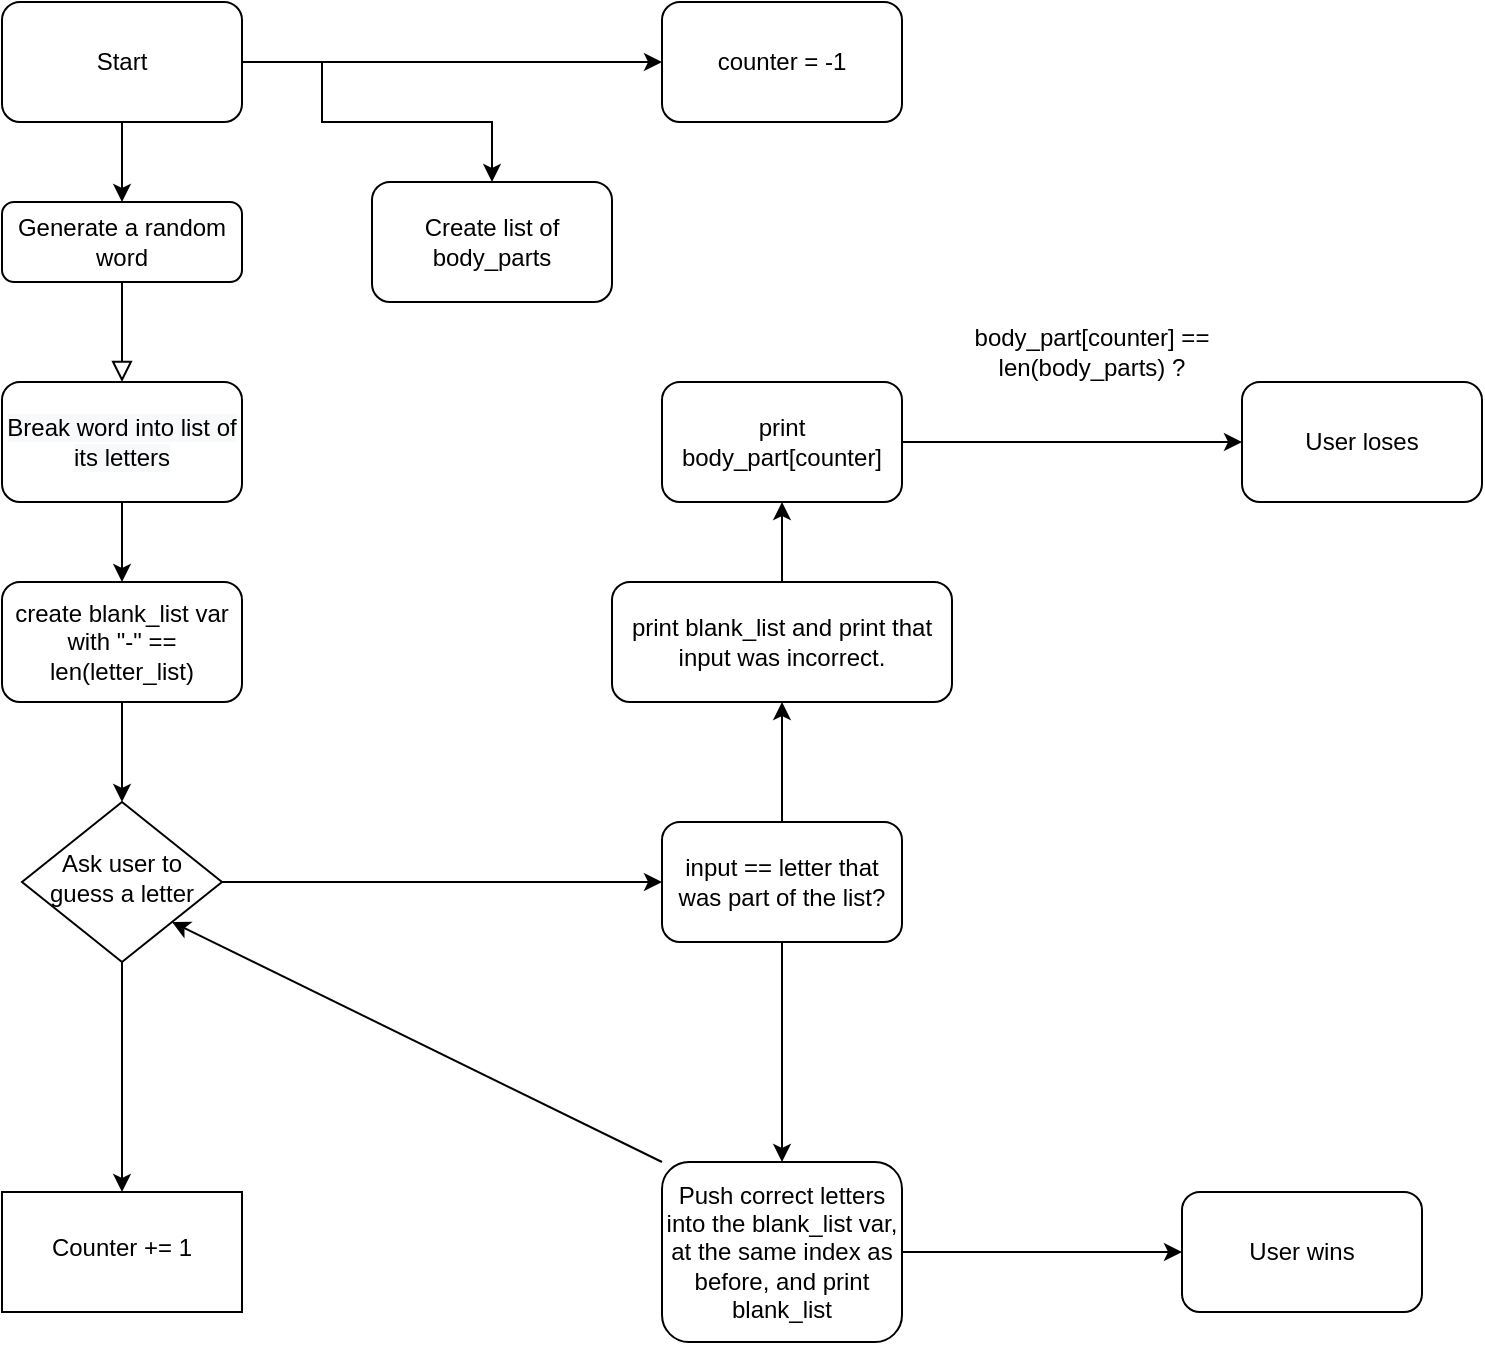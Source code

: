 <mxfile version="14.2.9" type="github">
  <diagram id="C5RBs43oDa-KdzZeNtuy" name="Page-1">
    <mxGraphModel dx="1261" dy="817" grid="1" gridSize="10" guides="1" tooltips="1" connect="1" arrows="1" fold="1" page="1" pageScale="1" pageWidth="827" pageHeight="1169" math="0" shadow="0">
      <root>
        <mxCell id="WIyWlLk6GJQsqaUBKTNV-0" />
        <mxCell id="WIyWlLk6GJQsqaUBKTNV-1" parent="WIyWlLk6GJQsqaUBKTNV-0" />
        <mxCell id="WIyWlLk6GJQsqaUBKTNV-2" value="" style="rounded=0;html=1;jettySize=auto;orthogonalLoop=1;fontSize=11;endArrow=block;endFill=0;endSize=8;strokeWidth=1;shadow=0;labelBackgroundColor=none;edgeStyle=orthogonalEdgeStyle;" parent="WIyWlLk6GJQsqaUBKTNV-1" source="WIyWlLk6GJQsqaUBKTNV-3" target="Ekvpqa2WfGJsFHqwHYWG-30" edge="1">
          <mxGeometry relative="1" as="geometry">
            <mxPoint x="220" y="170" as="targetPoint" />
            <Array as="points">
              <mxPoint x="120" y="160" />
              <mxPoint x="120" y="160" />
            </Array>
          </mxGeometry>
        </mxCell>
        <mxCell id="WIyWlLk6GJQsqaUBKTNV-3" value="Generate a random word" style="rounded=1;whiteSpace=wrap;html=1;fontSize=12;glass=0;strokeWidth=1;shadow=0;" parent="WIyWlLk6GJQsqaUBKTNV-1" vertex="1">
          <mxGeometry x="60" y="130" width="120" height="40" as="geometry" />
        </mxCell>
        <mxCell id="Ekvpqa2WfGJsFHqwHYWG-21" style="edgeStyle=orthogonalEdgeStyle;rounded=0;orthogonalLoop=1;jettySize=auto;html=1;" edge="1" parent="WIyWlLk6GJQsqaUBKTNV-1" source="WIyWlLk6GJQsqaUBKTNV-10" target="Ekvpqa2WfGJsFHqwHYWG-0">
          <mxGeometry relative="1" as="geometry" />
        </mxCell>
        <mxCell id="Ekvpqa2WfGJsFHqwHYWG-45" value="" style="edgeStyle=orthogonalEdgeStyle;rounded=0;orthogonalLoop=1;jettySize=auto;html=1;" edge="1" parent="WIyWlLk6GJQsqaUBKTNV-1" source="WIyWlLk6GJQsqaUBKTNV-10" target="Ekvpqa2WfGJsFHqwHYWG-44">
          <mxGeometry relative="1" as="geometry" />
        </mxCell>
        <mxCell id="WIyWlLk6GJQsqaUBKTNV-10" value="Ask user to guess a letter" style="rhombus;whiteSpace=wrap;html=1;shadow=0;fontFamily=Helvetica;fontSize=12;align=center;strokeWidth=1;spacing=6;spacingTop=-4;" parent="WIyWlLk6GJQsqaUBKTNV-1" vertex="1">
          <mxGeometry x="70" y="430" width="100" height="80" as="geometry" />
        </mxCell>
        <mxCell id="Ekvpqa2WfGJsFHqwHYWG-3" value="" style="edgeStyle=orthogonalEdgeStyle;rounded=0;orthogonalLoop=1;jettySize=auto;html=1;" edge="1" parent="WIyWlLk6GJQsqaUBKTNV-1" source="Ekvpqa2WfGJsFHqwHYWG-0" target="Ekvpqa2WfGJsFHqwHYWG-2">
          <mxGeometry relative="1" as="geometry" />
        </mxCell>
        <mxCell id="Ekvpqa2WfGJsFHqwHYWG-7" value="" style="edgeStyle=orthogonalEdgeStyle;rounded=0;orthogonalLoop=1;jettySize=auto;html=1;" edge="1" parent="WIyWlLk6GJQsqaUBKTNV-1" source="Ekvpqa2WfGJsFHqwHYWG-0" target="Ekvpqa2WfGJsFHqwHYWG-6">
          <mxGeometry relative="1" as="geometry" />
        </mxCell>
        <mxCell id="Ekvpqa2WfGJsFHqwHYWG-0" value="input == letter that was part of the list?" style="whiteSpace=wrap;html=1;rounded=1;shadow=0;strokeWidth=1;glass=0;" vertex="1" parent="WIyWlLk6GJQsqaUBKTNV-1">
          <mxGeometry x="390" y="440" width="120" height="60" as="geometry" />
        </mxCell>
        <mxCell id="Ekvpqa2WfGJsFHqwHYWG-25" value="" style="edgeStyle=orthogonalEdgeStyle;rounded=0;orthogonalLoop=1;jettySize=auto;html=1;" edge="1" parent="WIyWlLk6GJQsqaUBKTNV-1" source="Ekvpqa2WfGJsFHqwHYWG-2" target="Ekvpqa2WfGJsFHqwHYWG-24">
          <mxGeometry relative="1" as="geometry" />
        </mxCell>
        <mxCell id="Ekvpqa2WfGJsFHqwHYWG-2" value="Push correct letters into the blank_list var, at the same index as before, and print blank_list" style="whiteSpace=wrap;html=1;rounded=1;shadow=0;strokeWidth=1;glass=0;" vertex="1" parent="WIyWlLk6GJQsqaUBKTNV-1">
          <mxGeometry x="390" y="610" width="120" height="90" as="geometry" />
        </mxCell>
        <mxCell id="Ekvpqa2WfGJsFHqwHYWG-9" value="" style="edgeStyle=orthogonalEdgeStyle;rounded=0;orthogonalLoop=1;jettySize=auto;html=1;" edge="1" parent="WIyWlLk6GJQsqaUBKTNV-1" source="Ekvpqa2WfGJsFHqwHYWG-6" target="Ekvpqa2WfGJsFHqwHYWG-8">
          <mxGeometry relative="1" as="geometry" />
        </mxCell>
        <mxCell id="Ekvpqa2WfGJsFHqwHYWG-6" value="print blank_list and print that input was incorrect." style="whiteSpace=wrap;html=1;rounded=1;shadow=0;strokeWidth=1;glass=0;" vertex="1" parent="WIyWlLk6GJQsqaUBKTNV-1">
          <mxGeometry x="365" y="320" width="170" height="60" as="geometry" />
        </mxCell>
        <mxCell id="Ekvpqa2WfGJsFHqwHYWG-23" value="" style="edgeStyle=orthogonalEdgeStyle;rounded=0;orthogonalLoop=1;jettySize=auto;html=1;" edge="1" parent="WIyWlLk6GJQsqaUBKTNV-1" source="Ekvpqa2WfGJsFHqwHYWG-8" target="Ekvpqa2WfGJsFHqwHYWG-22">
          <mxGeometry relative="1" as="geometry" />
        </mxCell>
        <mxCell id="Ekvpqa2WfGJsFHqwHYWG-8" value="print body_part[counter]" style="whiteSpace=wrap;html=1;rounded=1;shadow=0;strokeWidth=1;glass=0;" vertex="1" parent="WIyWlLk6GJQsqaUBKTNV-1">
          <mxGeometry x="390" y="220" width="120" height="60" as="geometry" />
        </mxCell>
        <mxCell id="Ekvpqa2WfGJsFHqwHYWG-15" value="" style="endArrow=classic;html=1;exitX=0;exitY=0;exitDx=0;exitDy=0;entryX=1;entryY=1;entryDx=0;entryDy=0;" edge="1" parent="WIyWlLk6GJQsqaUBKTNV-1" source="Ekvpqa2WfGJsFHqwHYWG-2" target="WIyWlLk6GJQsqaUBKTNV-10">
          <mxGeometry width="50" height="50" relative="1" as="geometry">
            <mxPoint x="390" y="310" as="sourcePoint" />
            <mxPoint x="440" y="260" as="targetPoint" />
          </mxGeometry>
        </mxCell>
        <mxCell id="Ekvpqa2WfGJsFHqwHYWG-36" style="edgeStyle=orthogonalEdgeStyle;rounded=0;orthogonalLoop=1;jettySize=auto;html=1;" edge="1" parent="WIyWlLk6GJQsqaUBKTNV-1" source="WIyWlLk6GJQsqaUBKTNV-11" target="WIyWlLk6GJQsqaUBKTNV-10">
          <mxGeometry relative="1" as="geometry" />
        </mxCell>
        <mxCell id="WIyWlLk6GJQsqaUBKTNV-11" value="create blank_list var with &quot;-&quot; == len(letter_list)" style="rounded=1;whiteSpace=wrap;html=1;fontSize=12;glass=0;strokeWidth=1;shadow=0;" parent="WIyWlLk6GJQsqaUBKTNV-1" vertex="1">
          <mxGeometry x="60" y="320" width="120" height="60" as="geometry" />
        </mxCell>
        <mxCell id="Ekvpqa2WfGJsFHqwHYWG-22" value="User loses" style="whiteSpace=wrap;html=1;rounded=1;shadow=0;strokeWidth=1;glass=0;" vertex="1" parent="WIyWlLk6GJQsqaUBKTNV-1">
          <mxGeometry x="680" y="220" width="120" height="60" as="geometry" />
        </mxCell>
        <mxCell id="Ekvpqa2WfGJsFHqwHYWG-24" value="User wins" style="whiteSpace=wrap;html=1;rounded=1;shadow=0;strokeWidth=1;glass=0;" vertex="1" parent="WIyWlLk6GJQsqaUBKTNV-1">
          <mxGeometry x="650" y="625" width="120" height="60" as="geometry" />
        </mxCell>
        <mxCell id="Ekvpqa2WfGJsFHqwHYWG-26" value="body_part[counter] == len(body_parts) ?" style="text;html=1;strokeColor=none;fillColor=none;align=center;verticalAlign=middle;whiteSpace=wrap;rounded=0;" vertex="1" parent="WIyWlLk6GJQsqaUBKTNV-1">
          <mxGeometry x="530" y="160" width="150" height="90" as="geometry" />
        </mxCell>
        <mxCell id="Ekvpqa2WfGJsFHqwHYWG-35" value="" style="edgeStyle=orthogonalEdgeStyle;rounded=0;orthogonalLoop=1;jettySize=auto;html=1;" edge="1" parent="WIyWlLk6GJQsqaUBKTNV-1" source="Ekvpqa2WfGJsFHqwHYWG-30" target="WIyWlLk6GJQsqaUBKTNV-11">
          <mxGeometry relative="1" as="geometry" />
        </mxCell>
        <mxCell id="Ekvpqa2WfGJsFHqwHYWG-30" value="&lt;meta charset=&quot;utf-8&quot;&gt;&lt;span style=&quot;color: rgb(0, 0, 0); font-family: helvetica; font-size: 12px; font-style: normal; font-weight: 400; letter-spacing: normal; text-align: center; text-indent: 0px; text-transform: none; word-spacing: 0px; background-color: rgb(248, 249, 250); display: inline; float: none;&quot;&gt;Break word into list of its letters&lt;/span&gt;" style="rounded=1;whiteSpace=wrap;html=1;shadow=0;" vertex="1" parent="WIyWlLk6GJQsqaUBKTNV-1">
          <mxGeometry x="60" y="220" width="120" height="60" as="geometry" />
        </mxCell>
        <mxCell id="Ekvpqa2WfGJsFHqwHYWG-34" value="" style="edgeStyle=orthogonalEdgeStyle;rounded=0;orthogonalLoop=1;jettySize=auto;html=1;" edge="1" parent="WIyWlLk6GJQsqaUBKTNV-1" source="Ekvpqa2WfGJsFHqwHYWG-33" target="WIyWlLk6GJQsqaUBKTNV-3">
          <mxGeometry relative="1" as="geometry" />
        </mxCell>
        <mxCell id="Ekvpqa2WfGJsFHqwHYWG-40" value="" style="edgeStyle=orthogonalEdgeStyle;rounded=0;orthogonalLoop=1;jettySize=auto;html=1;" edge="1" parent="WIyWlLk6GJQsqaUBKTNV-1" source="Ekvpqa2WfGJsFHqwHYWG-33" target="Ekvpqa2WfGJsFHqwHYWG-39">
          <mxGeometry relative="1" as="geometry">
            <Array as="points">
              <mxPoint x="220" y="60" />
              <mxPoint x="220" y="90" />
            </Array>
          </mxGeometry>
        </mxCell>
        <mxCell id="Ekvpqa2WfGJsFHqwHYWG-48" style="edgeStyle=orthogonalEdgeStyle;rounded=0;orthogonalLoop=1;jettySize=auto;html=1;" edge="1" parent="WIyWlLk6GJQsqaUBKTNV-1" source="Ekvpqa2WfGJsFHqwHYWG-33" target="Ekvpqa2WfGJsFHqwHYWG-47">
          <mxGeometry relative="1" as="geometry" />
        </mxCell>
        <mxCell id="Ekvpqa2WfGJsFHqwHYWG-33" value="Start" style="rounded=1;whiteSpace=wrap;html=1;shadow=0;" vertex="1" parent="WIyWlLk6GJQsqaUBKTNV-1">
          <mxGeometry x="60" y="30" width="120" height="60" as="geometry" />
        </mxCell>
        <mxCell id="Ekvpqa2WfGJsFHqwHYWG-39" value="Create list of body_parts" style="whiteSpace=wrap;html=1;rounded=1;shadow=0;" vertex="1" parent="WIyWlLk6GJQsqaUBKTNV-1">
          <mxGeometry x="245" y="120" width="120" height="60" as="geometry" />
        </mxCell>
        <mxCell id="Ekvpqa2WfGJsFHqwHYWG-44" value="Counter += 1" style="whiteSpace=wrap;html=1;shadow=0;strokeWidth=1;spacing=6;spacingTop=-4;" vertex="1" parent="WIyWlLk6GJQsqaUBKTNV-1">
          <mxGeometry x="60" y="625" width="120" height="60" as="geometry" />
        </mxCell>
        <mxCell id="Ekvpqa2WfGJsFHqwHYWG-47" value="counter = -1" style="rounded=1;whiteSpace=wrap;html=1;shadow=0;" vertex="1" parent="WIyWlLk6GJQsqaUBKTNV-1">
          <mxGeometry x="390" y="30" width="120" height="60" as="geometry" />
        </mxCell>
      </root>
    </mxGraphModel>
  </diagram>
</mxfile>
